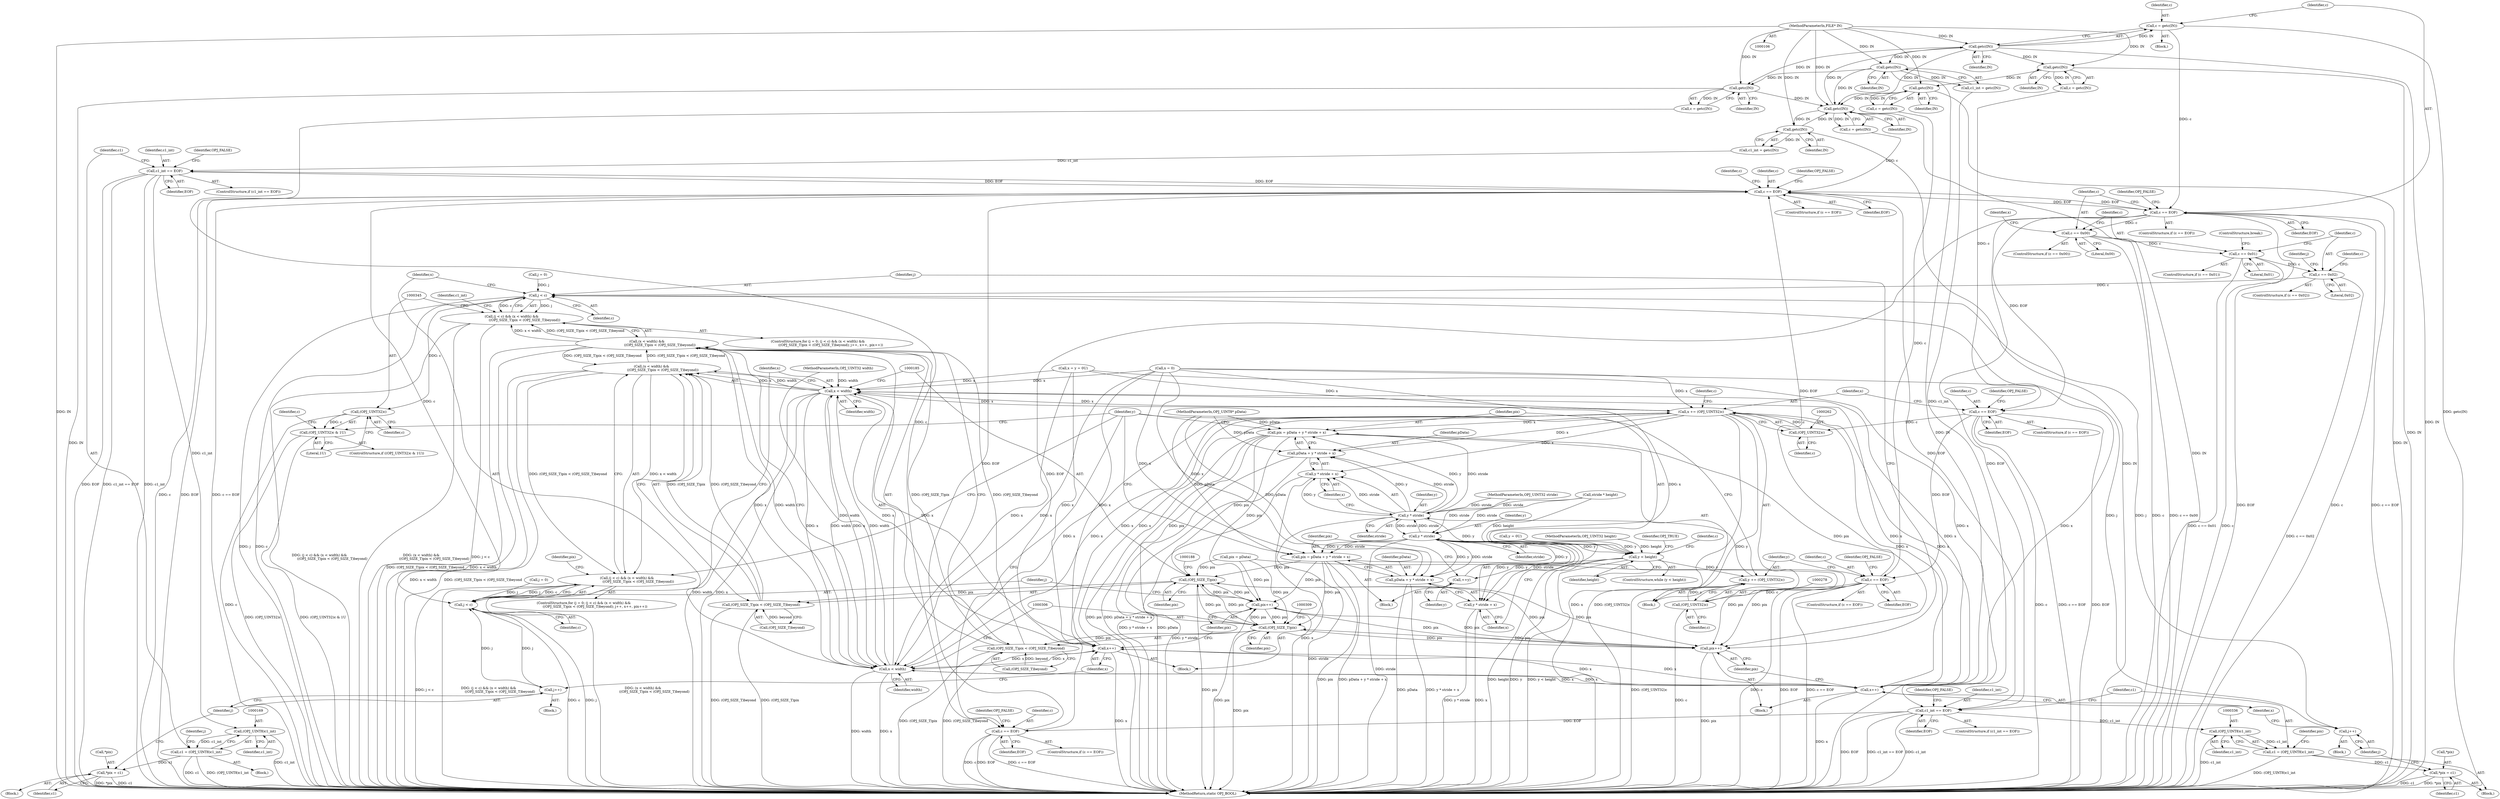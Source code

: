 digraph "0_openjpeg_8ee335227bbcaf1614124046aa25e53d67b11ec3@API" {
"1000205" [label="(Call,c = getc(IN))"];
"1000207" [label="(Call,getc(IN))"];
"1000140" [label="(Call,getc(IN))"];
"1000324" [label="(Call,getc(IN))"];
"1000107" [label="(MethodParameterIn,FILE* IN)"];
"1000351" [label="(Call,getc(IN))"];
"1000157" [label="(Call,getc(IN))"];
"1000266" [label="(Call,getc(IN))"];
"1000250" [label="(Call,getc(IN))"];
"1000210" [label="(Call,c == EOF)"];
"1000143" [label="(Call,c == EOF)"];
"1000160" [label="(Call,c1_int == EOF)"];
"1000168" [label="(Call,(OPJ_UINT8)c1_int)"];
"1000166" [label="(Call,c1 = (OPJ_UINT8)c1_int)"];
"1000199" [label="(Call,*pix = c1)"];
"1000176" [label="(Call,j < c)"];
"1000175" [label="(Call,(j < c) && (x < width) &&\n                     ((OPJ_SIZE_T)pix < (OPJ_SIZE_T)beyond))"];
"1000191" [label="(Call,j++)"];
"1000217" [label="(Call,c == 0x00)"];
"1000237" [label="(Call,c == 0x01)"];
"1000244" [label="(Call,c == 0x02)"];
"1000297" [label="(Call,j < c)"];
"1000296" [label="(Call,(j < c) && (x < width) &&\n                        ((OPJ_SIZE_T)pix < (OPJ_SIZE_T)beyond))"];
"1000312" [label="(Call,j++)"];
"1000344" [label="(Call,(OPJ_UINT32)c)"];
"1000343" [label="(Call,(OPJ_UINT32)c & 1U)"];
"1000253" [label="(Call,c == EOF)"];
"1000261" [label="(Call,(OPJ_UINT32)c)"];
"1000259" [label="(Call,x += (OPJ_UINT32)c)"];
"1000180" [label="(Call,x < width)"];
"1000179" [label="(Call,(x < width) &&\n                     ((OPJ_SIZE_T)pix < (OPJ_SIZE_T)beyond))"];
"1000300" [label="(Call,(x < width) &&\n                        ((OPJ_SIZE_T)pix < (OPJ_SIZE_T)beyond))"];
"1000194" [label="(Call,x++)"];
"1000301" [label="(Call,x < width)"];
"1000315" [label="(Call,x++)"];
"1000280" [label="(Call,pix = pData + y * stride + x)"];
"1000184" [label="(Call,(OPJ_SIZE_T)pix)"];
"1000183" [label="(Call,(OPJ_SIZE_T)pix < (OPJ_SIZE_T)beyond)"];
"1000196" [label="(Call,pix++)"];
"1000305" [label="(Call,(OPJ_SIZE_T)pix)"];
"1000304" [label="(Call,(OPJ_SIZE_T)pix < (OPJ_SIZE_T)beyond)"];
"1000317" [label="(Call,pix++)"];
"1000282" [label="(Call,pData + y * stride + x)"];
"1000284" [label="(Call,y * stride + x)"];
"1000269" [label="(Call,c == EOF)"];
"1000277" [label="(Call,(OPJ_UINT32)c)"];
"1000275" [label="(Call,y += (OPJ_UINT32)c)"];
"1000285" [label="(Call,y * stride)"];
"1000133" [label="(Call,y < height)"];
"1000224" [label="(Call,++y)"];
"1000231" [label="(Call,y * stride)"];
"1000226" [label="(Call,pix = pData + y * stride + x)"];
"1000228" [label="(Call,pData + y * stride + x)"];
"1000230" [label="(Call,y * stride + x)"];
"1000327" [label="(Call,c1_int == EOF)"];
"1000335" [label="(Call,(OPJ_UINT8)c1_int)"];
"1000333" [label="(Call,c1 = (OPJ_UINT8)c1_int)"];
"1000338" [label="(Call,*pix = c1)"];
"1000354" [label="(Call,c == EOF)"];
"1000157" [label="(Call,getc(IN))"];
"1000325" [label="(Identifier,IN)"];
"1000298" [label="(Identifier,j)"];
"1000362" [label="(MethodReturn,static OPJ_BOOL)"];
"1000221" [label="(Call,x = 0)"];
"1000148" [label="(Identifier,OPJ_FALSE)"];
"1000179" [label="(Call,(x < width) &&\n                     ((OPJ_SIZE_T)pix < (OPJ_SIZE_T)beyond))"];
"1000227" [label="(Identifier,pix)"];
"1000239" [label="(Literal,0x01)"];
"1000303" [label="(Identifier,width)"];
"1000317" [label="(Call,pix++)"];
"1000133" [label="(Call,y < height)"];
"1000193" [label="(Block,)"];
"1000165" [label="(Identifier,OPJ_FALSE)"];
"1000340" [label="(Identifier,pix)"];
"1000230" [label="(Call,y * stride + x)"];
"1000322" [label="(Call,c1_int = getc(IN))"];
"1000275" [label="(Call,y += (OPJ_UINT32)c)"];
"1000209" [label="(ControlStructure,if (c == EOF))"];
"1000124" [label="(Call,pix = pData)"];
"1000247" [label="(Block,)"];
"1000341" [label="(Identifier,c1)"];
"1000339" [label="(Call,*pix)"];
"1000343" [label="(Call,(OPJ_UINT32)c & 1U)"];
"1000194" [label="(Call,x++)"];
"1000208" [label="(Identifier,IN)"];
"1000150" [label="(Identifier,c)"];
"1000173" [label="(Identifier,j)"];
"1000277" [label="(Call,(OPJ_UINT32)c)"];
"1000108" [label="(MethodParameterIn,OPJ_UINT8* pData)"];
"1000182" [label="(Identifier,width)"];
"1000139" [label="(Identifier,c)"];
"1000255" [label="(Identifier,EOF)"];
"1000218" [label="(Identifier,c)"];
"1000190" [label="(Block,)"];
"1000129" [label="(Call,y = 0U)"];
"1000162" [label="(Identifier,EOF)"];
"1000138" [label="(Call,c = getc(IN))"];
"1000294" [label="(Identifier,j)"];
"1000284" [label="(Call,y * stride + x)"];
"1000232" [label="(Identifier,y)"];
"1000160" [label="(Call,c1_int == EOF)"];
"1000263" [label="(Identifier,c)"];
"1000217" [label="(Call,c == 0x00)"];
"1000167" [label="(Identifier,c1)"];
"1000346" [label="(Identifier,c)"];
"1000338" [label="(Call,*pix = c1)"];
"1000260" [label="(Identifier,x)"];
"1000315" [label="(Call,x++)"];
"1000285" [label="(Call,y * stride)"];
"1000245" [label="(Identifier,c)"];
"1000204" [label="(Block,)"];
"1000161" [label="(Identifier,c1_int)"];
"1000215" [label="(Identifier,OPJ_FALSE)"];
"1000127" [label="(Call,x = y = 0U)"];
"1000196" [label="(Call,pix++)"];
"1000181" [label="(Identifier,x)"];
"1000111" [label="(MethodParameterIn,OPJ_UINT32 height)"];
"1000212" [label="(Identifier,EOF)"];
"1000191" [label="(Call,j++)"];
"1000296" [label="(Call,(j < c) && (x < width) &&\n                        ((OPJ_SIZE_T)pix < (OPJ_SIZE_T)beyond))"];
"1000261" [label="(Call,(OPJ_UINT32)c)"];
"1000281" [label="(Identifier,pix)"];
"1000307" [label="(Identifier,pix)"];
"1000225" [label="(Identifier,y)"];
"1000195" [label="(Identifier,x)"];
"1000318" [label="(Identifier,pix)"];
"1000282" [label="(Call,pData + y * stride + x)"];
"1000237" [label="(Call,c == 0x01)"];
"1000354" [label="(Call,c == EOF)"];
"1000359" [label="(Identifier,OPJ_FALSE)"];
"1000334" [label="(Identifier,c1)"];
"1000170" [label="(Identifier,c1_int)"];
"1000192" [label="(Identifier,j)"];
"1000251" [label="(Identifier,IN)"];
"1000205" [label="(Call,c = getc(IN))"];
"1000140" [label="(Call,getc(IN))"];
"1000264" [label="(Call,c = getc(IN))"];
"1000158" [label="(Identifier,IN)"];
"1000236" [label="(ControlStructure,if (c == 0x01))"];
"1000141" [label="(Identifier,IN)"];
"1000349" [label="(Call,c = getc(IN))"];
"1000202" [label="(Identifier,c1)"];
"1000171" [label="(ControlStructure,for (j = 0; (j < c) && (x < width) &&\n                     ((OPJ_SIZE_T)pix < (OPJ_SIZE_T)beyond); j++, x++, pix++))"];
"1000351" [label="(Call,getc(IN))"];
"1000155" [label="(Call,c1_int = getc(IN))"];
"1000249" [label="(Identifier,c)"];
"1000210" [label="(Call,c == EOF)"];
"1000109" [label="(MethodParameterIn,OPJ_UINT32 stride)"];
"1000288" [label="(Identifier,x)"];
"1000258" [label="(Identifier,OPJ_FALSE)"];
"1000180" [label="(Call,x < width)"];
"1000344" [label="(Call,(OPJ_UINT32)c)"];
"1000270" [label="(Identifier,c)"];
"1000201" [label="(Identifier,pix)"];
"1000134" [label="(Identifier,y)"];
"1000347" [label="(Literal,1U)"];
"1000143" [label="(Call,c == EOF)"];
"1000151" [label="(Block,)"];
"1000268" [label="(ControlStructure,if (c == EOF))"];
"1000228" [label="(Call,pData + y * stride + x)"];
"1000219" [label="(Literal,0x00)"];
"1000312" [label="(Call,j++)"];
"1000283" [label="(Identifier,pData)"];
"1000229" [label="(Identifier,pData)"];
"1000332" [label="(Identifier,OPJ_FALSE)"];
"1000316" [label="(Identifier,x)"];
"1000252" [label="(ControlStructure,if (c == EOF))"];
"1000243" [label="(ControlStructure,if (c == 0x02))"];
"1000246" [label="(Literal,0x02)"];
"1000311" [label="(Block,)"];
"1000314" [label="(Block,)"];
"1000326" [label="(ControlStructure,if (c1_int == EOF))"];
"1000248" [label="(Call,c = getc(IN))"];
"1000297" [label="(Call,j < c)"];
"1000142" [label="(ControlStructure,if (c == EOF))"];
"1000305" [label="(Call,(OPJ_SIZE_T)pix)"];
"1000198" [label="(Block,)"];
"1000231" [label="(Call,y * stride)"];
"1000361" [label="(Identifier,OPJ_TRUE)"];
"1000159" [label="(ControlStructure,if (c1_int == EOF))"];
"1000327" [label="(Call,c1_int == EOF)"];
"1000301" [label="(Call,x < width)"];
"1000110" [label="(MethodParameterIn,OPJ_UINT32 width)"];
"1000302" [label="(Identifier,x)"];
"1000259" [label="(Call,x += (OPJ_UINT32)c)"];
"1000238" [label="(Identifier,c)"];
"1000328" [label="(Identifier,c1_int)"];
"1000342" [label="(ControlStructure,if ((OPJ_UINT32)c & 1U))"];
"1000337" [label="(Identifier,c1_int)"];
"1000121" [label="(Call,stride * height)"];
"1000353" [label="(ControlStructure,if (c == EOF))"];
"1000280" [label="(Call,pix = pData + y * stride + x)"];
"1000352" [label="(Identifier,IN)"];
"1000183" [label="(Call,(OPJ_SIZE_T)pix < (OPJ_SIZE_T)beyond)"];
"1000267" [label="(Identifier,IN)"];
"1000299" [label="(Identifier,c)"];
"1000300" [label="(Call,(x < width) &&\n                        ((OPJ_SIZE_T)pix < (OPJ_SIZE_T)beyond))"];
"1000350" [label="(Identifier,c)"];
"1000323" [label="(Identifier,c1_int)"];
"1000206" [label="(Identifier,c)"];
"1000211" [label="(Identifier,c)"];
"1000233" [label="(Identifier,stride)"];
"1000241" [label="(ControlStructure,break;)"];
"1000271" [label="(Identifier,EOF)"];
"1000266" [label="(Call,getc(IN))"];
"1000166" [label="(Call,c1 = (OPJ_UINT8)c1_int)"];
"1000292" [label="(ControlStructure,for (j = 0; (j < c) && (x < width) &&\n                        ((OPJ_SIZE_T)pix < (OPJ_SIZE_T)beyond); j++, x++, pix++))"];
"1000186" [label="(Identifier,pix)"];
"1000184" [label="(Call,(OPJ_SIZE_T)pix)"];
"1000286" [label="(Identifier,y)"];
"1000333" [label="(Call,c1 = (OPJ_UINT8)c1_int)"];
"1000329" [label="(Identifier,EOF)"];
"1000172" [label="(Call,j = 0)"];
"1000279" [label="(Identifier,c)"];
"1000224" [label="(Call,++y)"];
"1000226" [label="(Call,pix = pData + y * stride + x)"];
"1000355" [label="(Identifier,c)"];
"1000274" [label="(Identifier,OPJ_FALSE)"];
"1000304" [label="(Call,(OPJ_SIZE_T)pix < (OPJ_SIZE_T)beyond)"];
"1000216" [label="(ControlStructure,if (c == 0x00))"];
"1000107" [label="(MethodParameterIn,FILE* IN)"];
"1000145" [label="(Identifier,EOF)"];
"1000178" [label="(Identifier,c)"];
"1000132" [label="(ControlStructure,while (y < height))"];
"1000199" [label="(Call,*pix = c1)"];
"1000144" [label="(Identifier,c)"];
"1000177" [label="(Identifier,j)"];
"1000356" [label="(Identifier,EOF)"];
"1000234" [label="(Identifier,x)"];
"1000187" [label="(Call,(OPJ_SIZE_T)beyond)"];
"1000276" [label="(Identifier,y)"];
"1000200" [label="(Call,*pix)"];
"1000313" [label="(Identifier,j)"];
"1000287" [label="(Identifier,stride)"];
"1000220" [label="(Block,)"];
"1000207" [label="(Call,getc(IN))"];
"1000293" [label="(Call,j = 0)"];
"1000175" [label="(Call,(j < c) && (x < width) &&\n                     ((OPJ_SIZE_T)pix < (OPJ_SIZE_T)beyond))"];
"1000176" [label="(Call,j < c)"];
"1000244" [label="(Call,c == 0x02)"];
"1000253" [label="(Call,c == EOF)"];
"1000197" [label="(Identifier,pix)"];
"1000222" [label="(Identifier,x)"];
"1000135" [label="(Identifier,height)"];
"1000168" [label="(Call,(OPJ_UINT8)c1_int)"];
"1000250" [label="(Call,getc(IN))"];
"1000269" [label="(Call,c == EOF)"];
"1000319" [label="(Block,)"];
"1000254" [label="(Identifier,c)"];
"1000265" [label="(Identifier,c)"];
"1000324" [label="(Call,getc(IN))"];
"1000308" [label="(Call,(OPJ_SIZE_T)beyond)"];
"1000335" [label="(Call,(OPJ_UINT8)c1_int)"];
"1000205" -> "1000204"  [label="AST: "];
"1000205" -> "1000207"  [label="CFG: "];
"1000206" -> "1000205"  [label="AST: "];
"1000207" -> "1000205"  [label="AST: "];
"1000211" -> "1000205"  [label="CFG: "];
"1000205" -> "1000362"  [label="DDG: getc(IN)"];
"1000207" -> "1000205"  [label="DDG: IN"];
"1000205" -> "1000210"  [label="DDG: c"];
"1000207" -> "1000208"  [label="CFG: "];
"1000208" -> "1000207"  [label="AST: "];
"1000207" -> "1000362"  [label="DDG: IN"];
"1000207" -> "1000140"  [label="DDG: IN"];
"1000140" -> "1000207"  [label="DDG: IN"];
"1000107" -> "1000207"  [label="DDG: IN"];
"1000207" -> "1000250"  [label="DDG: IN"];
"1000207" -> "1000324"  [label="DDG: IN"];
"1000207" -> "1000351"  [label="DDG: IN"];
"1000140" -> "1000138"  [label="AST: "];
"1000140" -> "1000141"  [label="CFG: "];
"1000141" -> "1000140"  [label="AST: "];
"1000138" -> "1000140"  [label="CFG: "];
"1000140" -> "1000362"  [label="DDG: IN"];
"1000140" -> "1000138"  [label="DDG: IN"];
"1000324" -> "1000140"  [label="DDG: IN"];
"1000351" -> "1000140"  [label="DDG: IN"];
"1000157" -> "1000140"  [label="DDG: IN"];
"1000266" -> "1000140"  [label="DDG: IN"];
"1000107" -> "1000140"  [label="DDG: IN"];
"1000140" -> "1000157"  [label="DDG: IN"];
"1000324" -> "1000322"  [label="AST: "];
"1000324" -> "1000325"  [label="CFG: "];
"1000325" -> "1000324"  [label="AST: "];
"1000322" -> "1000324"  [label="CFG: "];
"1000324" -> "1000362"  [label="DDG: IN"];
"1000324" -> "1000322"  [label="DDG: IN"];
"1000107" -> "1000324"  [label="DDG: IN"];
"1000324" -> "1000351"  [label="DDG: IN"];
"1000107" -> "1000106"  [label="AST: "];
"1000107" -> "1000362"  [label="DDG: IN"];
"1000107" -> "1000157"  [label="DDG: IN"];
"1000107" -> "1000250"  [label="DDG: IN"];
"1000107" -> "1000266"  [label="DDG: IN"];
"1000107" -> "1000351"  [label="DDG: IN"];
"1000351" -> "1000349"  [label="AST: "];
"1000351" -> "1000352"  [label="CFG: "];
"1000352" -> "1000351"  [label="AST: "];
"1000349" -> "1000351"  [label="CFG: "];
"1000351" -> "1000362"  [label="DDG: IN"];
"1000351" -> "1000349"  [label="DDG: IN"];
"1000157" -> "1000155"  [label="AST: "];
"1000157" -> "1000158"  [label="CFG: "];
"1000158" -> "1000157"  [label="AST: "];
"1000155" -> "1000157"  [label="CFG: "];
"1000157" -> "1000362"  [label="DDG: IN"];
"1000157" -> "1000155"  [label="DDG: IN"];
"1000266" -> "1000264"  [label="AST: "];
"1000266" -> "1000267"  [label="CFG: "];
"1000267" -> "1000266"  [label="AST: "];
"1000264" -> "1000266"  [label="CFG: "];
"1000266" -> "1000362"  [label="DDG: IN"];
"1000266" -> "1000264"  [label="DDG: IN"];
"1000250" -> "1000266"  [label="DDG: IN"];
"1000250" -> "1000248"  [label="AST: "];
"1000250" -> "1000251"  [label="CFG: "];
"1000251" -> "1000250"  [label="AST: "];
"1000248" -> "1000250"  [label="CFG: "];
"1000250" -> "1000362"  [label="DDG: IN"];
"1000250" -> "1000248"  [label="DDG: IN"];
"1000210" -> "1000209"  [label="AST: "];
"1000210" -> "1000212"  [label="CFG: "];
"1000211" -> "1000210"  [label="AST: "];
"1000212" -> "1000210"  [label="AST: "];
"1000215" -> "1000210"  [label="CFG: "];
"1000218" -> "1000210"  [label="CFG: "];
"1000210" -> "1000362"  [label="DDG: c == EOF"];
"1000210" -> "1000362"  [label="DDG: EOF"];
"1000210" -> "1000362"  [label="DDG: c"];
"1000210" -> "1000143"  [label="DDG: EOF"];
"1000143" -> "1000210"  [label="DDG: EOF"];
"1000210" -> "1000217"  [label="DDG: c"];
"1000210" -> "1000253"  [label="DDG: EOF"];
"1000210" -> "1000327"  [label="DDG: EOF"];
"1000210" -> "1000354"  [label="DDG: EOF"];
"1000143" -> "1000142"  [label="AST: "];
"1000143" -> "1000145"  [label="CFG: "];
"1000144" -> "1000143"  [label="AST: "];
"1000145" -> "1000143"  [label="AST: "];
"1000148" -> "1000143"  [label="CFG: "];
"1000150" -> "1000143"  [label="CFG: "];
"1000143" -> "1000362"  [label="DDG: c"];
"1000143" -> "1000362"  [label="DDG: EOF"];
"1000143" -> "1000362"  [label="DDG: c == EOF"];
"1000138" -> "1000143"  [label="DDG: c"];
"1000354" -> "1000143"  [label="DDG: EOF"];
"1000327" -> "1000143"  [label="DDG: EOF"];
"1000160" -> "1000143"  [label="DDG: EOF"];
"1000269" -> "1000143"  [label="DDG: EOF"];
"1000143" -> "1000160"  [label="DDG: EOF"];
"1000143" -> "1000176"  [label="DDG: c"];
"1000160" -> "1000159"  [label="AST: "];
"1000160" -> "1000162"  [label="CFG: "];
"1000161" -> "1000160"  [label="AST: "];
"1000162" -> "1000160"  [label="AST: "];
"1000165" -> "1000160"  [label="CFG: "];
"1000167" -> "1000160"  [label="CFG: "];
"1000160" -> "1000362"  [label="DDG: c1_int == EOF"];
"1000160" -> "1000362"  [label="DDG: EOF"];
"1000160" -> "1000362"  [label="DDG: c1_int"];
"1000155" -> "1000160"  [label="DDG: c1_int"];
"1000160" -> "1000168"  [label="DDG: c1_int"];
"1000168" -> "1000166"  [label="AST: "];
"1000168" -> "1000170"  [label="CFG: "];
"1000169" -> "1000168"  [label="AST: "];
"1000170" -> "1000168"  [label="AST: "];
"1000166" -> "1000168"  [label="CFG: "];
"1000168" -> "1000362"  [label="DDG: c1_int"];
"1000168" -> "1000166"  [label="DDG: c1_int"];
"1000166" -> "1000151"  [label="AST: "];
"1000167" -> "1000166"  [label="AST: "];
"1000173" -> "1000166"  [label="CFG: "];
"1000166" -> "1000362"  [label="DDG: (OPJ_UINT8)c1_int"];
"1000166" -> "1000362"  [label="DDG: c1"];
"1000166" -> "1000199"  [label="DDG: c1"];
"1000199" -> "1000198"  [label="AST: "];
"1000199" -> "1000202"  [label="CFG: "];
"1000200" -> "1000199"  [label="AST: "];
"1000202" -> "1000199"  [label="AST: "];
"1000192" -> "1000199"  [label="CFG: "];
"1000199" -> "1000362"  [label="DDG: *pix"];
"1000199" -> "1000362"  [label="DDG: c1"];
"1000176" -> "1000175"  [label="AST: "];
"1000176" -> "1000178"  [label="CFG: "];
"1000177" -> "1000176"  [label="AST: "];
"1000178" -> "1000176"  [label="AST: "];
"1000181" -> "1000176"  [label="CFG: "];
"1000175" -> "1000176"  [label="CFG: "];
"1000176" -> "1000362"  [label="DDG: c"];
"1000176" -> "1000362"  [label="DDG: j"];
"1000176" -> "1000175"  [label="DDG: j"];
"1000176" -> "1000175"  [label="DDG: c"];
"1000172" -> "1000176"  [label="DDG: j"];
"1000191" -> "1000176"  [label="DDG: j"];
"1000176" -> "1000191"  [label="DDG: j"];
"1000175" -> "1000171"  [label="AST: "];
"1000175" -> "1000179"  [label="CFG: "];
"1000179" -> "1000175"  [label="AST: "];
"1000134" -> "1000175"  [label="CFG: "];
"1000201" -> "1000175"  [label="CFG: "];
"1000175" -> "1000362"  [label="DDG: (x < width) &&\n                     ((OPJ_SIZE_T)pix < (OPJ_SIZE_T)beyond)"];
"1000175" -> "1000362"  [label="DDG: j < c"];
"1000175" -> "1000362"  [label="DDG: (j < c) && (x < width) &&\n                     ((OPJ_SIZE_T)pix < (OPJ_SIZE_T)beyond)"];
"1000179" -> "1000175"  [label="DDG: x < width"];
"1000179" -> "1000175"  [label="DDG: (OPJ_SIZE_T)pix < (OPJ_SIZE_T)beyond"];
"1000191" -> "1000190"  [label="AST: "];
"1000191" -> "1000192"  [label="CFG: "];
"1000192" -> "1000191"  [label="AST: "];
"1000195" -> "1000191"  [label="CFG: "];
"1000217" -> "1000216"  [label="AST: "];
"1000217" -> "1000219"  [label="CFG: "];
"1000218" -> "1000217"  [label="AST: "];
"1000219" -> "1000217"  [label="AST: "];
"1000222" -> "1000217"  [label="CFG: "];
"1000238" -> "1000217"  [label="CFG: "];
"1000217" -> "1000362"  [label="DDG: c == 0x00"];
"1000217" -> "1000362"  [label="DDG: c"];
"1000217" -> "1000237"  [label="DDG: c"];
"1000237" -> "1000236"  [label="AST: "];
"1000237" -> "1000239"  [label="CFG: "];
"1000238" -> "1000237"  [label="AST: "];
"1000239" -> "1000237"  [label="AST: "];
"1000241" -> "1000237"  [label="CFG: "];
"1000245" -> "1000237"  [label="CFG: "];
"1000237" -> "1000362"  [label="DDG: c == 0x01"];
"1000237" -> "1000362"  [label="DDG: c"];
"1000237" -> "1000244"  [label="DDG: c"];
"1000244" -> "1000243"  [label="AST: "];
"1000244" -> "1000246"  [label="CFG: "];
"1000245" -> "1000244"  [label="AST: "];
"1000246" -> "1000244"  [label="AST: "];
"1000249" -> "1000244"  [label="CFG: "];
"1000294" -> "1000244"  [label="CFG: "];
"1000244" -> "1000362"  [label="DDG: c == 0x02"];
"1000244" -> "1000297"  [label="DDG: c"];
"1000297" -> "1000296"  [label="AST: "];
"1000297" -> "1000299"  [label="CFG: "];
"1000298" -> "1000297"  [label="AST: "];
"1000299" -> "1000297"  [label="AST: "];
"1000302" -> "1000297"  [label="CFG: "];
"1000296" -> "1000297"  [label="CFG: "];
"1000297" -> "1000362"  [label="DDG: j"];
"1000297" -> "1000362"  [label="DDG: c"];
"1000297" -> "1000296"  [label="DDG: j"];
"1000297" -> "1000296"  [label="DDG: c"];
"1000293" -> "1000297"  [label="DDG: j"];
"1000312" -> "1000297"  [label="DDG: j"];
"1000297" -> "1000312"  [label="DDG: j"];
"1000297" -> "1000344"  [label="DDG: c"];
"1000296" -> "1000292"  [label="AST: "];
"1000296" -> "1000300"  [label="CFG: "];
"1000300" -> "1000296"  [label="AST: "];
"1000323" -> "1000296"  [label="CFG: "];
"1000345" -> "1000296"  [label="CFG: "];
"1000296" -> "1000362"  [label="DDG: (j < c) && (x < width) &&\n                        ((OPJ_SIZE_T)pix < (OPJ_SIZE_T)beyond)"];
"1000296" -> "1000362"  [label="DDG: (x < width) &&\n                        ((OPJ_SIZE_T)pix < (OPJ_SIZE_T)beyond)"];
"1000296" -> "1000362"  [label="DDG: j < c"];
"1000300" -> "1000296"  [label="DDG: x < width"];
"1000300" -> "1000296"  [label="DDG: (OPJ_SIZE_T)pix < (OPJ_SIZE_T)beyond"];
"1000312" -> "1000311"  [label="AST: "];
"1000312" -> "1000313"  [label="CFG: "];
"1000313" -> "1000312"  [label="AST: "];
"1000316" -> "1000312"  [label="CFG: "];
"1000344" -> "1000343"  [label="AST: "];
"1000344" -> "1000346"  [label="CFG: "];
"1000345" -> "1000344"  [label="AST: "];
"1000346" -> "1000344"  [label="AST: "];
"1000347" -> "1000344"  [label="CFG: "];
"1000344" -> "1000362"  [label="DDG: c"];
"1000344" -> "1000343"  [label="DDG: c"];
"1000343" -> "1000342"  [label="AST: "];
"1000343" -> "1000347"  [label="CFG: "];
"1000347" -> "1000343"  [label="AST: "];
"1000134" -> "1000343"  [label="CFG: "];
"1000350" -> "1000343"  [label="CFG: "];
"1000343" -> "1000362"  [label="DDG: (OPJ_UINT32)c"];
"1000343" -> "1000362"  [label="DDG: (OPJ_UINT32)c & 1U"];
"1000253" -> "1000252"  [label="AST: "];
"1000253" -> "1000255"  [label="CFG: "];
"1000254" -> "1000253"  [label="AST: "];
"1000255" -> "1000253"  [label="AST: "];
"1000258" -> "1000253"  [label="CFG: "];
"1000260" -> "1000253"  [label="CFG: "];
"1000253" -> "1000362"  [label="DDG: c == EOF"];
"1000253" -> "1000362"  [label="DDG: EOF"];
"1000253" -> "1000362"  [label="DDG: c"];
"1000248" -> "1000253"  [label="DDG: c"];
"1000253" -> "1000261"  [label="DDG: c"];
"1000253" -> "1000269"  [label="DDG: EOF"];
"1000261" -> "1000259"  [label="AST: "];
"1000261" -> "1000263"  [label="CFG: "];
"1000262" -> "1000261"  [label="AST: "];
"1000263" -> "1000261"  [label="AST: "];
"1000259" -> "1000261"  [label="CFG: "];
"1000261" -> "1000259"  [label="DDG: c"];
"1000259" -> "1000247"  [label="AST: "];
"1000260" -> "1000259"  [label="AST: "];
"1000265" -> "1000259"  [label="CFG: "];
"1000259" -> "1000362"  [label="DDG: x"];
"1000259" -> "1000362"  [label="DDG: (OPJ_UINT32)c"];
"1000259" -> "1000180"  [label="DDG: x"];
"1000259" -> "1000194"  [label="DDG: x"];
"1000315" -> "1000259"  [label="DDG: x"];
"1000194" -> "1000259"  [label="DDG: x"];
"1000180" -> "1000259"  [label="DDG: x"];
"1000301" -> "1000259"  [label="DDG: x"];
"1000127" -> "1000259"  [label="DDG: x"];
"1000221" -> "1000259"  [label="DDG: x"];
"1000259" -> "1000280"  [label="DDG: x"];
"1000259" -> "1000282"  [label="DDG: x"];
"1000259" -> "1000284"  [label="DDG: x"];
"1000259" -> "1000301"  [label="DDG: x"];
"1000259" -> "1000315"  [label="DDG: x"];
"1000180" -> "1000179"  [label="AST: "];
"1000180" -> "1000182"  [label="CFG: "];
"1000181" -> "1000180"  [label="AST: "];
"1000182" -> "1000180"  [label="AST: "];
"1000185" -> "1000180"  [label="CFG: "];
"1000179" -> "1000180"  [label="CFG: "];
"1000180" -> "1000362"  [label="DDG: width"];
"1000180" -> "1000362"  [label="DDG: x"];
"1000180" -> "1000179"  [label="DDG: x"];
"1000180" -> "1000179"  [label="DDG: width"];
"1000315" -> "1000180"  [label="DDG: x"];
"1000194" -> "1000180"  [label="DDG: x"];
"1000301" -> "1000180"  [label="DDG: x"];
"1000301" -> "1000180"  [label="DDG: width"];
"1000127" -> "1000180"  [label="DDG: x"];
"1000221" -> "1000180"  [label="DDG: x"];
"1000110" -> "1000180"  [label="DDG: width"];
"1000180" -> "1000194"  [label="DDG: x"];
"1000180" -> "1000301"  [label="DDG: x"];
"1000180" -> "1000301"  [label="DDG: width"];
"1000180" -> "1000315"  [label="DDG: x"];
"1000179" -> "1000183"  [label="CFG: "];
"1000183" -> "1000179"  [label="AST: "];
"1000179" -> "1000362"  [label="DDG: x < width"];
"1000179" -> "1000362"  [label="DDG: (OPJ_SIZE_T)pix < (OPJ_SIZE_T)beyond"];
"1000183" -> "1000179"  [label="DDG: (OPJ_SIZE_T)pix"];
"1000183" -> "1000179"  [label="DDG: (OPJ_SIZE_T)beyond"];
"1000300" -> "1000179"  [label="DDG: (OPJ_SIZE_T)pix < (OPJ_SIZE_T)beyond"];
"1000179" -> "1000300"  [label="DDG: (OPJ_SIZE_T)pix < (OPJ_SIZE_T)beyond"];
"1000300" -> "1000301"  [label="CFG: "];
"1000300" -> "1000304"  [label="CFG: "];
"1000301" -> "1000300"  [label="AST: "];
"1000304" -> "1000300"  [label="AST: "];
"1000300" -> "1000362"  [label="DDG: (OPJ_SIZE_T)pix < (OPJ_SIZE_T)beyond"];
"1000300" -> "1000362"  [label="DDG: x < width"];
"1000301" -> "1000300"  [label="DDG: x"];
"1000301" -> "1000300"  [label="DDG: width"];
"1000304" -> "1000300"  [label="DDG: (OPJ_SIZE_T)pix"];
"1000304" -> "1000300"  [label="DDG: (OPJ_SIZE_T)beyond"];
"1000194" -> "1000193"  [label="AST: "];
"1000194" -> "1000195"  [label="CFG: "];
"1000195" -> "1000194"  [label="AST: "];
"1000197" -> "1000194"  [label="CFG: "];
"1000194" -> "1000362"  [label="DDG: x"];
"1000315" -> "1000194"  [label="DDG: x"];
"1000301" -> "1000194"  [label="DDG: x"];
"1000127" -> "1000194"  [label="DDG: x"];
"1000221" -> "1000194"  [label="DDG: x"];
"1000194" -> "1000301"  [label="DDG: x"];
"1000194" -> "1000315"  [label="DDG: x"];
"1000301" -> "1000303"  [label="CFG: "];
"1000302" -> "1000301"  [label="AST: "];
"1000303" -> "1000301"  [label="AST: "];
"1000306" -> "1000301"  [label="CFG: "];
"1000301" -> "1000362"  [label="DDG: width"];
"1000301" -> "1000362"  [label="DDG: x"];
"1000315" -> "1000301"  [label="DDG: x"];
"1000127" -> "1000301"  [label="DDG: x"];
"1000221" -> "1000301"  [label="DDG: x"];
"1000110" -> "1000301"  [label="DDG: width"];
"1000301" -> "1000315"  [label="DDG: x"];
"1000315" -> "1000314"  [label="AST: "];
"1000315" -> "1000316"  [label="CFG: "];
"1000316" -> "1000315"  [label="AST: "];
"1000318" -> "1000315"  [label="CFG: "];
"1000315" -> "1000362"  [label="DDG: x"];
"1000127" -> "1000315"  [label="DDG: x"];
"1000221" -> "1000315"  [label="DDG: x"];
"1000280" -> "1000247"  [label="AST: "];
"1000280" -> "1000282"  [label="CFG: "];
"1000281" -> "1000280"  [label="AST: "];
"1000282" -> "1000280"  [label="AST: "];
"1000134" -> "1000280"  [label="CFG: "];
"1000280" -> "1000362"  [label="DDG: pData + y * stride + x"];
"1000280" -> "1000362"  [label="DDG: pix"];
"1000280" -> "1000184"  [label="DDG: pix"];
"1000280" -> "1000196"  [label="DDG: pix"];
"1000108" -> "1000280"  [label="DDG: pData"];
"1000285" -> "1000280"  [label="DDG: y"];
"1000285" -> "1000280"  [label="DDG: stride"];
"1000280" -> "1000305"  [label="DDG: pix"];
"1000280" -> "1000317"  [label="DDG: pix"];
"1000184" -> "1000183"  [label="AST: "];
"1000184" -> "1000186"  [label="CFG: "];
"1000185" -> "1000184"  [label="AST: "];
"1000186" -> "1000184"  [label="AST: "];
"1000188" -> "1000184"  [label="CFG: "];
"1000184" -> "1000362"  [label="DDG: pix"];
"1000184" -> "1000183"  [label="DDG: pix"];
"1000317" -> "1000184"  [label="DDG: pix"];
"1000305" -> "1000184"  [label="DDG: pix"];
"1000196" -> "1000184"  [label="DDG: pix"];
"1000124" -> "1000184"  [label="DDG: pix"];
"1000226" -> "1000184"  [label="DDG: pix"];
"1000184" -> "1000196"  [label="DDG: pix"];
"1000184" -> "1000305"  [label="DDG: pix"];
"1000184" -> "1000317"  [label="DDG: pix"];
"1000183" -> "1000187"  [label="CFG: "];
"1000187" -> "1000183"  [label="AST: "];
"1000183" -> "1000362"  [label="DDG: (OPJ_SIZE_T)beyond"];
"1000183" -> "1000362"  [label="DDG: (OPJ_SIZE_T)pix"];
"1000187" -> "1000183"  [label="DDG: beyond"];
"1000196" -> "1000193"  [label="AST: "];
"1000196" -> "1000197"  [label="CFG: "];
"1000197" -> "1000196"  [label="AST: "];
"1000177" -> "1000196"  [label="CFG: "];
"1000196" -> "1000362"  [label="DDG: pix"];
"1000317" -> "1000196"  [label="DDG: pix"];
"1000305" -> "1000196"  [label="DDG: pix"];
"1000124" -> "1000196"  [label="DDG: pix"];
"1000226" -> "1000196"  [label="DDG: pix"];
"1000196" -> "1000305"  [label="DDG: pix"];
"1000196" -> "1000317"  [label="DDG: pix"];
"1000305" -> "1000304"  [label="AST: "];
"1000305" -> "1000307"  [label="CFG: "];
"1000306" -> "1000305"  [label="AST: "];
"1000307" -> "1000305"  [label="AST: "];
"1000309" -> "1000305"  [label="CFG: "];
"1000305" -> "1000362"  [label="DDG: pix"];
"1000305" -> "1000304"  [label="DDG: pix"];
"1000317" -> "1000305"  [label="DDG: pix"];
"1000124" -> "1000305"  [label="DDG: pix"];
"1000226" -> "1000305"  [label="DDG: pix"];
"1000305" -> "1000317"  [label="DDG: pix"];
"1000304" -> "1000308"  [label="CFG: "];
"1000308" -> "1000304"  [label="AST: "];
"1000304" -> "1000362"  [label="DDG: (OPJ_SIZE_T)pix"];
"1000304" -> "1000362"  [label="DDG: (OPJ_SIZE_T)beyond"];
"1000308" -> "1000304"  [label="DDG: beyond"];
"1000317" -> "1000314"  [label="AST: "];
"1000317" -> "1000318"  [label="CFG: "];
"1000318" -> "1000317"  [label="AST: "];
"1000298" -> "1000317"  [label="CFG: "];
"1000317" -> "1000362"  [label="DDG: pix"];
"1000124" -> "1000317"  [label="DDG: pix"];
"1000226" -> "1000317"  [label="DDG: pix"];
"1000282" -> "1000284"  [label="CFG: "];
"1000283" -> "1000282"  [label="AST: "];
"1000284" -> "1000282"  [label="AST: "];
"1000282" -> "1000362"  [label="DDG: y * stride + x"];
"1000282" -> "1000362"  [label="DDG: pData"];
"1000108" -> "1000282"  [label="DDG: pData"];
"1000285" -> "1000282"  [label="DDG: y"];
"1000285" -> "1000282"  [label="DDG: stride"];
"1000284" -> "1000288"  [label="CFG: "];
"1000285" -> "1000284"  [label="AST: "];
"1000288" -> "1000284"  [label="AST: "];
"1000284" -> "1000362"  [label="DDG: y * stride"];
"1000284" -> "1000362"  [label="DDG: x"];
"1000285" -> "1000284"  [label="DDG: y"];
"1000285" -> "1000284"  [label="DDG: stride"];
"1000269" -> "1000268"  [label="AST: "];
"1000269" -> "1000271"  [label="CFG: "];
"1000270" -> "1000269"  [label="AST: "];
"1000271" -> "1000269"  [label="AST: "];
"1000274" -> "1000269"  [label="CFG: "];
"1000276" -> "1000269"  [label="CFG: "];
"1000269" -> "1000362"  [label="DDG: c == EOF"];
"1000269" -> "1000362"  [label="DDG: c"];
"1000269" -> "1000362"  [label="DDG: EOF"];
"1000264" -> "1000269"  [label="DDG: c"];
"1000269" -> "1000277"  [label="DDG: c"];
"1000277" -> "1000275"  [label="AST: "];
"1000277" -> "1000279"  [label="CFG: "];
"1000278" -> "1000277"  [label="AST: "];
"1000279" -> "1000277"  [label="AST: "];
"1000275" -> "1000277"  [label="CFG: "];
"1000277" -> "1000362"  [label="DDG: c"];
"1000277" -> "1000275"  [label="DDG: c"];
"1000275" -> "1000247"  [label="AST: "];
"1000276" -> "1000275"  [label="AST: "];
"1000281" -> "1000275"  [label="CFG: "];
"1000275" -> "1000362"  [label="DDG: (OPJ_UINT32)c"];
"1000133" -> "1000275"  [label="DDG: y"];
"1000275" -> "1000285"  [label="DDG: y"];
"1000285" -> "1000287"  [label="CFG: "];
"1000286" -> "1000285"  [label="AST: "];
"1000287" -> "1000285"  [label="AST: "];
"1000288" -> "1000285"  [label="CFG: "];
"1000285" -> "1000362"  [label="DDG: stride"];
"1000285" -> "1000133"  [label="DDG: y"];
"1000285" -> "1000231"  [label="DDG: stride"];
"1000231" -> "1000285"  [label="DDG: stride"];
"1000121" -> "1000285"  [label="DDG: stride"];
"1000109" -> "1000285"  [label="DDG: stride"];
"1000133" -> "1000132"  [label="AST: "];
"1000133" -> "1000135"  [label="CFG: "];
"1000134" -> "1000133"  [label="AST: "];
"1000135" -> "1000133"  [label="AST: "];
"1000139" -> "1000133"  [label="CFG: "];
"1000361" -> "1000133"  [label="CFG: "];
"1000133" -> "1000362"  [label="DDG: y"];
"1000133" -> "1000362"  [label="DDG: y < height"];
"1000133" -> "1000362"  [label="DDG: height"];
"1000231" -> "1000133"  [label="DDG: y"];
"1000129" -> "1000133"  [label="DDG: y"];
"1000121" -> "1000133"  [label="DDG: height"];
"1000111" -> "1000133"  [label="DDG: height"];
"1000133" -> "1000224"  [label="DDG: y"];
"1000224" -> "1000220"  [label="AST: "];
"1000224" -> "1000225"  [label="CFG: "];
"1000225" -> "1000224"  [label="AST: "];
"1000227" -> "1000224"  [label="CFG: "];
"1000224" -> "1000231"  [label="DDG: y"];
"1000231" -> "1000230"  [label="AST: "];
"1000231" -> "1000233"  [label="CFG: "];
"1000232" -> "1000231"  [label="AST: "];
"1000233" -> "1000231"  [label="AST: "];
"1000234" -> "1000231"  [label="CFG: "];
"1000231" -> "1000362"  [label="DDG: stride"];
"1000231" -> "1000226"  [label="DDG: y"];
"1000231" -> "1000226"  [label="DDG: stride"];
"1000231" -> "1000228"  [label="DDG: y"];
"1000231" -> "1000228"  [label="DDG: stride"];
"1000231" -> "1000230"  [label="DDG: y"];
"1000231" -> "1000230"  [label="DDG: stride"];
"1000121" -> "1000231"  [label="DDG: stride"];
"1000109" -> "1000231"  [label="DDG: stride"];
"1000226" -> "1000220"  [label="AST: "];
"1000226" -> "1000228"  [label="CFG: "];
"1000227" -> "1000226"  [label="AST: "];
"1000228" -> "1000226"  [label="AST: "];
"1000134" -> "1000226"  [label="CFG: "];
"1000226" -> "1000362"  [label="DDG: pix"];
"1000226" -> "1000362"  [label="DDG: pData + y * stride + x"];
"1000108" -> "1000226"  [label="DDG: pData"];
"1000221" -> "1000226"  [label="DDG: x"];
"1000228" -> "1000230"  [label="CFG: "];
"1000229" -> "1000228"  [label="AST: "];
"1000230" -> "1000228"  [label="AST: "];
"1000228" -> "1000362"  [label="DDG: pData"];
"1000228" -> "1000362"  [label="DDG: y * stride + x"];
"1000108" -> "1000228"  [label="DDG: pData"];
"1000221" -> "1000228"  [label="DDG: x"];
"1000230" -> "1000234"  [label="CFG: "];
"1000234" -> "1000230"  [label="AST: "];
"1000230" -> "1000362"  [label="DDG: y * stride"];
"1000230" -> "1000362"  [label="DDG: x"];
"1000221" -> "1000230"  [label="DDG: x"];
"1000327" -> "1000326"  [label="AST: "];
"1000327" -> "1000329"  [label="CFG: "];
"1000328" -> "1000327"  [label="AST: "];
"1000329" -> "1000327"  [label="AST: "];
"1000332" -> "1000327"  [label="CFG: "];
"1000334" -> "1000327"  [label="CFG: "];
"1000327" -> "1000362"  [label="DDG: c1_int"];
"1000327" -> "1000362"  [label="DDG: EOF"];
"1000327" -> "1000362"  [label="DDG: c1_int == EOF"];
"1000322" -> "1000327"  [label="DDG: c1_int"];
"1000327" -> "1000335"  [label="DDG: c1_int"];
"1000327" -> "1000354"  [label="DDG: EOF"];
"1000335" -> "1000333"  [label="AST: "];
"1000335" -> "1000337"  [label="CFG: "];
"1000336" -> "1000335"  [label="AST: "];
"1000337" -> "1000335"  [label="AST: "];
"1000333" -> "1000335"  [label="CFG: "];
"1000335" -> "1000362"  [label="DDG: c1_int"];
"1000335" -> "1000333"  [label="DDG: c1_int"];
"1000333" -> "1000319"  [label="AST: "];
"1000334" -> "1000333"  [label="AST: "];
"1000340" -> "1000333"  [label="CFG: "];
"1000333" -> "1000362"  [label="DDG: (OPJ_UINT8)c1_int"];
"1000333" -> "1000338"  [label="DDG: c1"];
"1000338" -> "1000319"  [label="AST: "];
"1000338" -> "1000341"  [label="CFG: "];
"1000339" -> "1000338"  [label="AST: "];
"1000341" -> "1000338"  [label="AST: "];
"1000313" -> "1000338"  [label="CFG: "];
"1000338" -> "1000362"  [label="DDG: *pix"];
"1000338" -> "1000362"  [label="DDG: c1"];
"1000354" -> "1000353"  [label="AST: "];
"1000354" -> "1000356"  [label="CFG: "];
"1000355" -> "1000354"  [label="AST: "];
"1000356" -> "1000354"  [label="AST: "];
"1000134" -> "1000354"  [label="CFG: "];
"1000359" -> "1000354"  [label="CFG: "];
"1000354" -> "1000362"  [label="DDG: EOF"];
"1000354" -> "1000362"  [label="DDG: c == EOF"];
"1000354" -> "1000362"  [label="DDG: c"];
"1000349" -> "1000354"  [label="DDG: c"];
}
